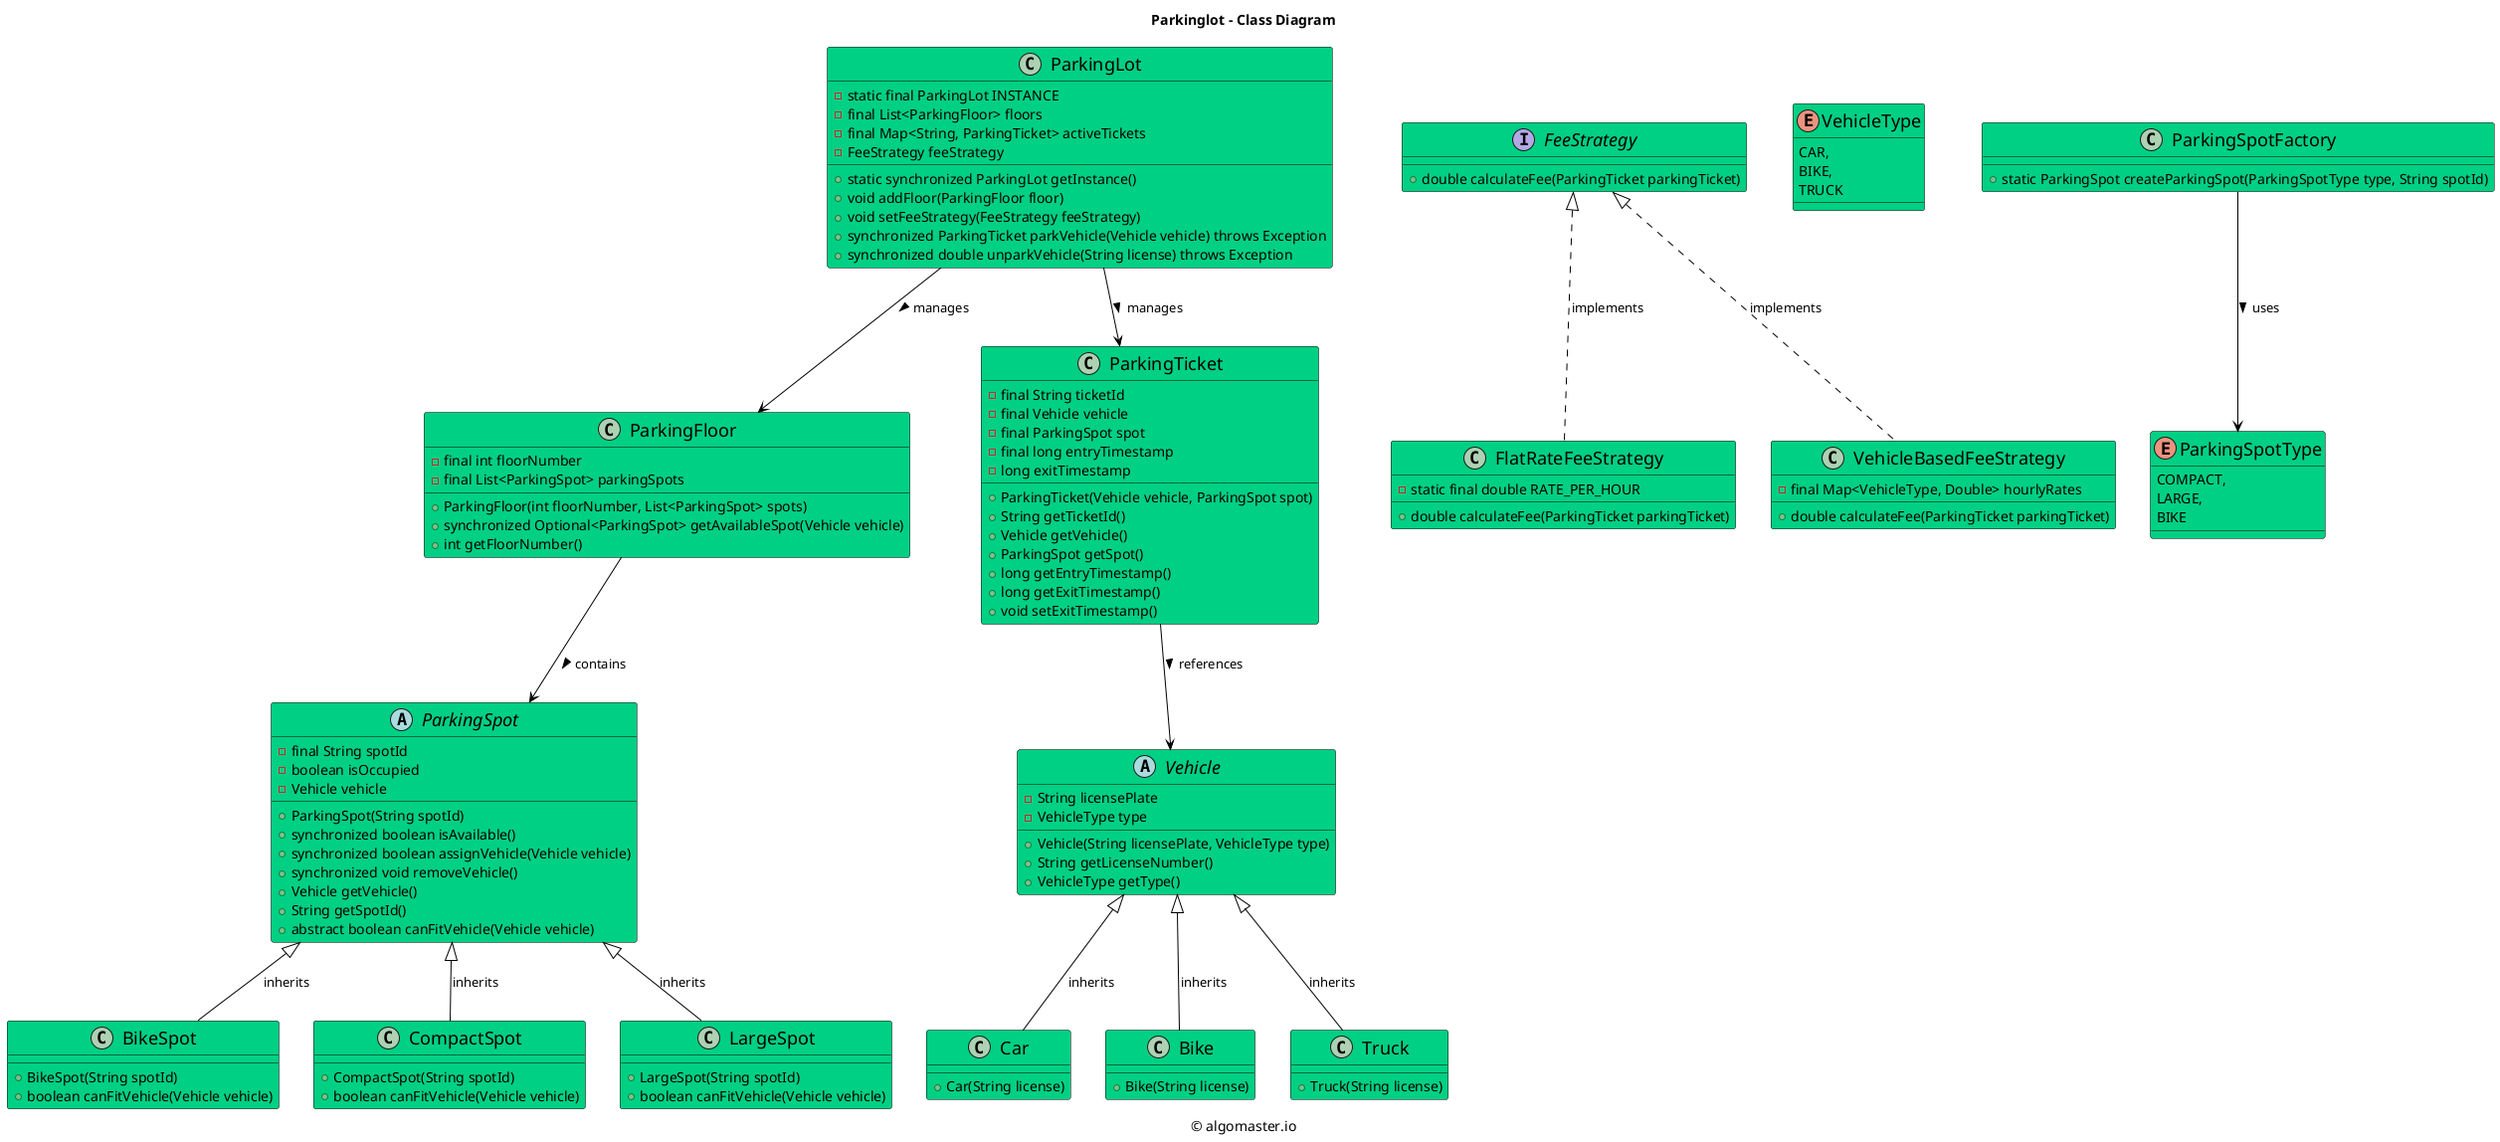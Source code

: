 ```plantuml
@startuml

title Parkinglot - Class Diagram

caption © algomaster.io

skinparam backgroundColor white
skinparam wrapWidth 500

skinparam class {
  BackgroundColor #00D084
  BorderColor black
  ArrowColor black
  FontSize 18
}

class ParkingLot {
    - static final ParkingLot INSTANCE
    - final List<ParkingFloor> floors
    - final Map<String, ParkingTicket> activeTickets
    - FeeStrategy feeStrategy
    + static synchronized ParkingLot getInstance()
    + void addFloor(ParkingFloor floor)
    + void setFeeStrategy(FeeStrategy feeStrategy)
    + synchronized ParkingTicket parkVehicle(Vehicle vehicle) throws Exception
    + synchronized double unparkVehicle(String license) throws Exception
}

class ParkingFloor {
    - final int floorNumber
    - final List<ParkingSpot> parkingSpots
    + ParkingFloor(int floorNumber, List<ParkingSpot> spots)
    + synchronized Optional<ParkingSpot> getAvailableSpot(Vehicle vehicle)
    + int getFloorNumber()
}

class ParkingTicket {
    - final String ticketId
    - final Vehicle vehicle
    - final ParkingSpot spot
    - final long entryTimestamp
    - long exitTimestamp
    + ParkingTicket(Vehicle vehicle, ParkingSpot spot)
    + String getTicketId()
    + Vehicle getVehicle()
    + ParkingSpot getSpot()
    + long getEntryTimestamp()
    + long getExitTimestamp()
    + void setExitTimestamp()
}

interface FeeStrategy {
    + double calculateFee(ParkingTicket parkingTicket)
}

class FlatRateFeeStrategy {
    - static final double RATE_PER_HOUR
    + double calculateFee(ParkingTicket parkingTicket)
}

class VehicleBasedFeeStrategy {
    - final Map<VehicleType, Double> hourlyRates
    + double calculateFee(ParkingTicket parkingTicket)
}

abstract class Vehicle {
    - String licensePlate
    - VehicleType type
    + Vehicle(String licensePlate, VehicleType type)
    + String getLicenseNumber()
    + VehicleType getType()
}

class Car {
    + Car(String license)
}

class Bike {
    + Bike(String license)
}

class Truck {
    + Truck(String license)
}

enum VehicleType {
    CAR,
    BIKE,
    TRUCK
}

abstract class ParkingSpot {
    - final String spotId
    - boolean isOccupied
    - Vehicle vehicle
    + ParkingSpot(String spotId)
    + synchronized boolean isAvailable()
    + synchronized boolean assignVehicle(Vehicle vehicle)
    + synchronized void removeVehicle()
    + Vehicle getVehicle()
    + String getSpotId()
    + abstract boolean canFitVehicle(Vehicle vehicle)
}

class BikeSpot {
    + BikeSpot(String spotId)
    + boolean canFitVehicle(Vehicle vehicle)
}

class CompactSpot {
    + CompactSpot(String spotId)
    + boolean canFitVehicle(Vehicle vehicle)
}

class LargeSpot {
    + LargeSpot(String spotId)
    + boolean canFitVehicle(Vehicle vehicle)
}

enum ParkingSpotType {
    COMPACT,
    LARGE,
    BIKE
}

class ParkingSpotFactory {
    + static ParkingSpot createParkingSpot(ParkingSpotType type, String spotId)
}

ParkingLot --> ParkingFloor: manages >
ParkingFloor --> ParkingSpot: contains >
ParkingLot --> ParkingTicket: manages >
ParkingTicket --> Vehicle: references >
Vehicle <|-- Car: inherits
Vehicle <|-- Bike: inherits
Vehicle <|-- Truck: inherits
ParkingSpot <|-- BikeSpot: inherits
ParkingSpot <|-- CompactSpot: inherits
ParkingSpot <|-- LargeSpot: inherits
FeeStrategy <|.. FlatRateFeeStrategy: implements
FeeStrategy <|.. VehicleBasedFeeStrategy: implements
ParkingSpotFactory --> ParkingSpotType: uses >

@enduml
```